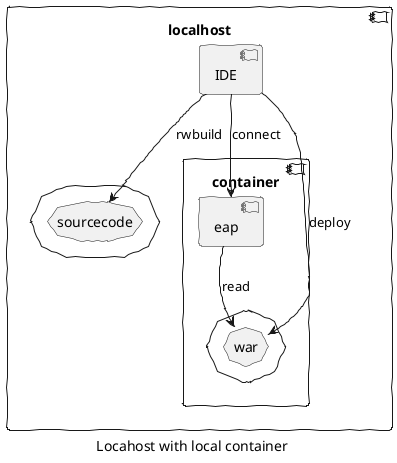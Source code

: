 @startuml
skinparam handwritten true

caption Locahost with local container

component "localhost" {
    component "IDE" {

    }

    storage {
        storage sourcecode
    }

    component container {
        component "eap"

        storage {
            storage "war" {

            }
        }
    }

}

left to right direction
eap --> war : read
IDE --> eap : connect
IDE --> war : deploy

top to bottom direction
IDE --> sourcecode : rwbuild

@enduml

